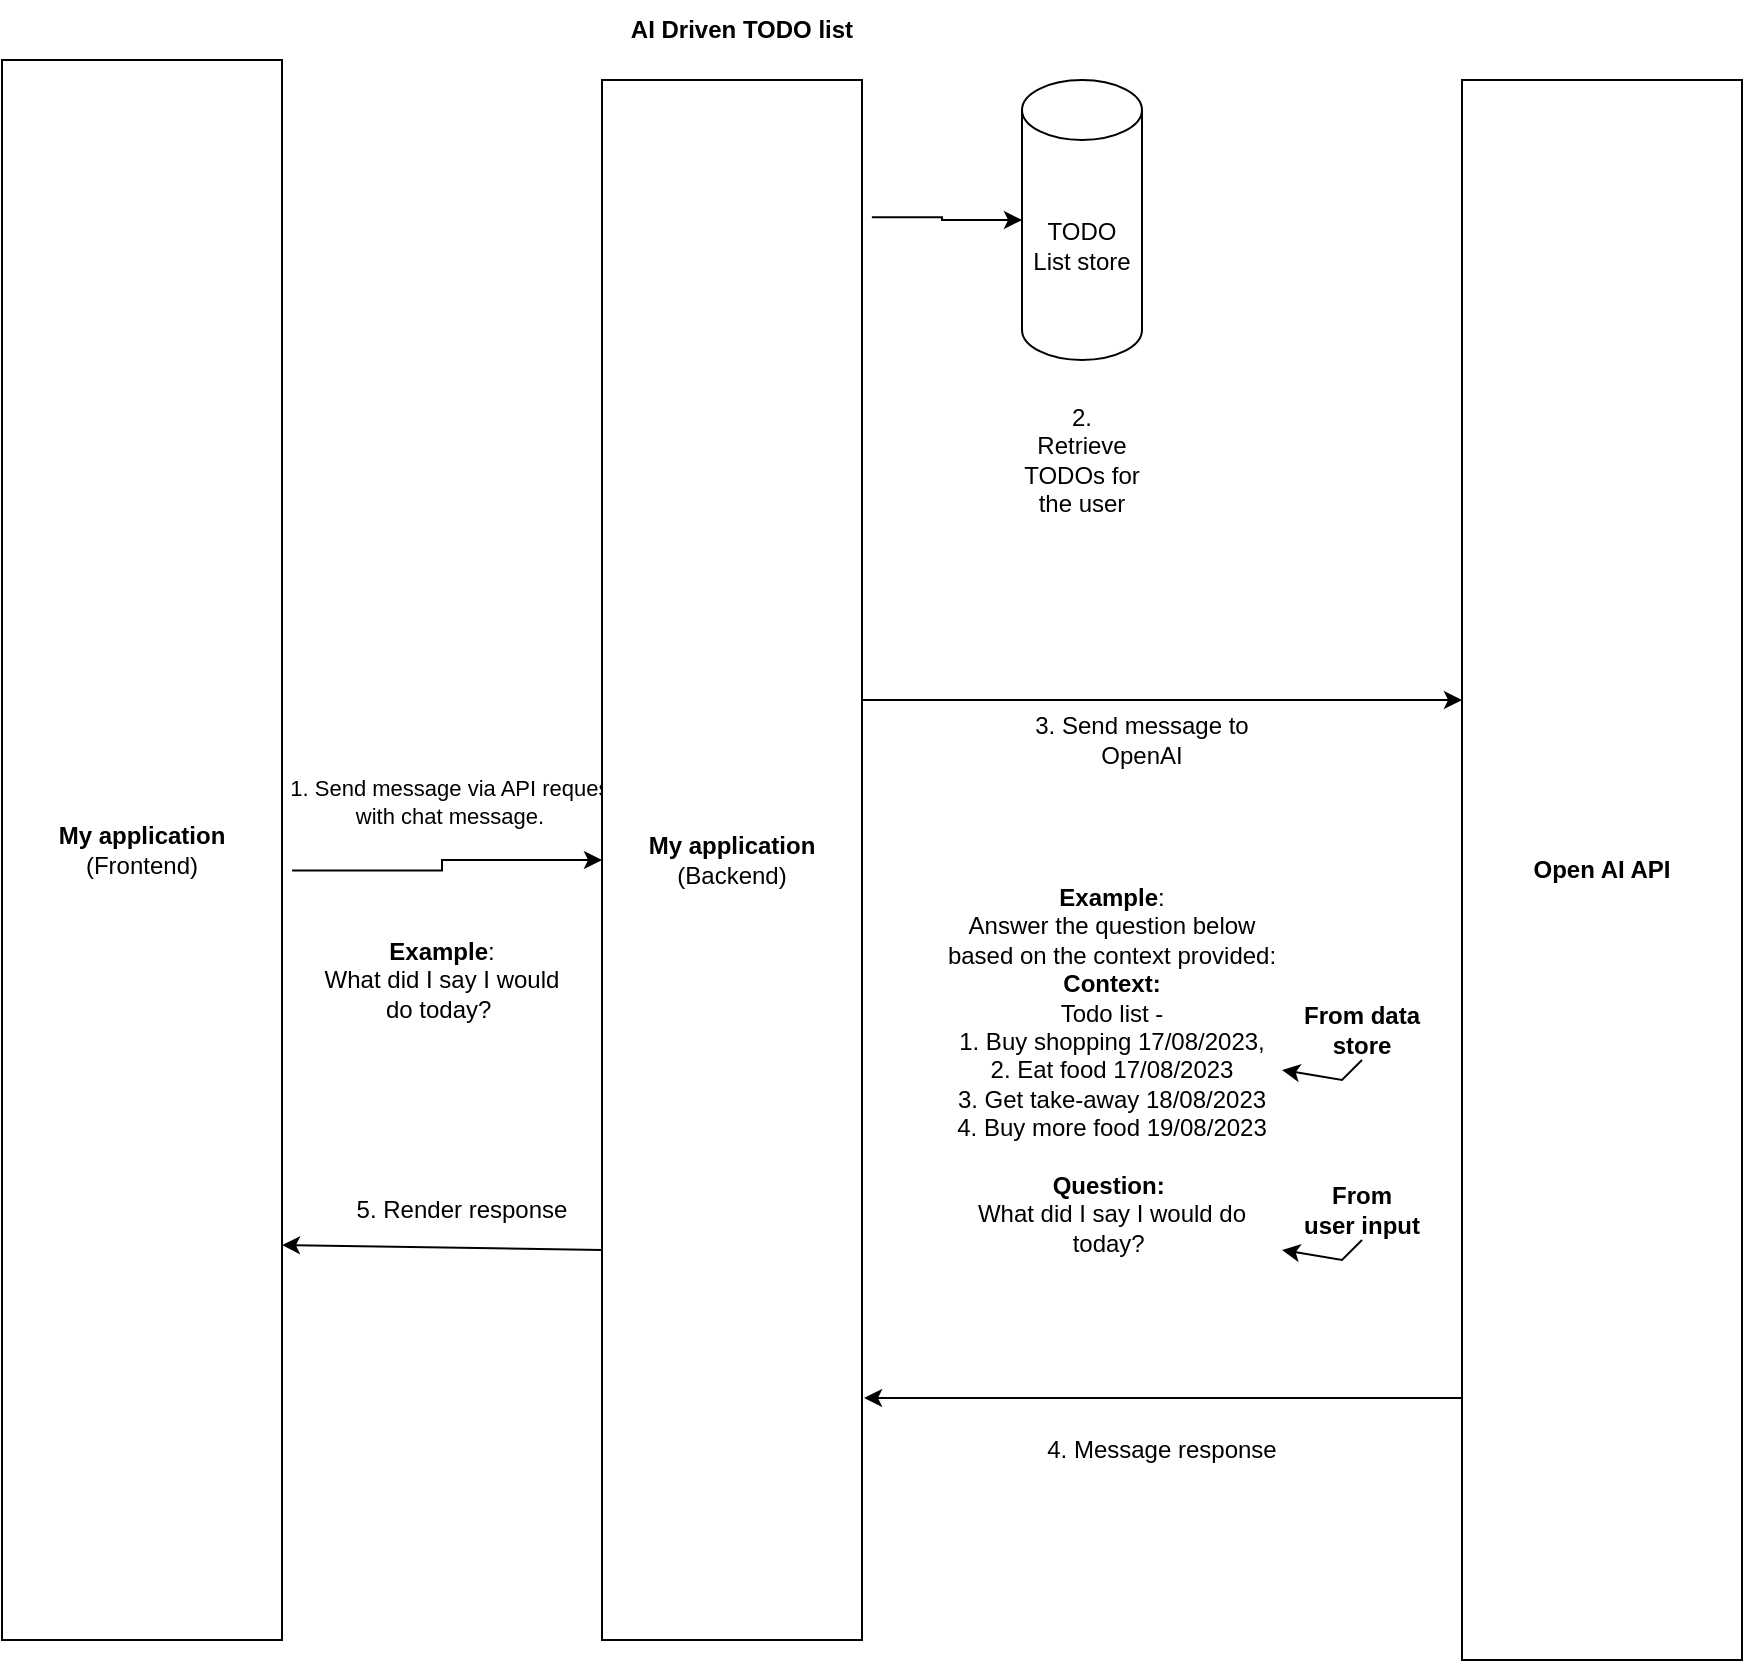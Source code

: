 <mxfile version="21.6.8" type="github">
  <diagram name="Page-1" id="fU11pbnmL1w5C1Ft-tHc">
    <mxGraphModel dx="1434" dy="715" grid="1" gridSize="10" guides="1" tooltips="1" connect="1" arrows="1" fold="1" page="1" pageScale="1" pageWidth="827" pageHeight="1169" math="0" shadow="0">
      <root>
        <mxCell id="0" />
        <mxCell id="1" parent="0" />
        <mxCell id="J_BUomCdHLCk9pwWWucI-4" style="edgeStyle=orthogonalEdgeStyle;rounded=0;orthogonalLoop=1;jettySize=auto;html=1;entryX=0;entryY=0.5;entryDx=0;entryDy=0;exitX=1.036;exitY=0.513;exitDx=0;exitDy=0;exitPerimeter=0;" edge="1" parent="1" source="J_BUomCdHLCk9pwWWucI-1" target="J_BUomCdHLCk9pwWWucI-2">
          <mxGeometry relative="1" as="geometry" />
        </mxCell>
        <mxCell id="J_BUomCdHLCk9pwWWucI-5" value="1. Send message via API request &lt;br&gt;with chat message.&amp;nbsp;" style="edgeLabel;html=1;align=center;verticalAlign=middle;resizable=0;points=[];" vertex="1" connectable="0" parent="J_BUomCdHLCk9pwWWucI-4">
          <mxGeometry x="-0.35" y="3" relative="1" as="geometry">
            <mxPoint x="28" y="-32" as="offset" />
          </mxGeometry>
        </mxCell>
        <mxCell id="J_BUomCdHLCk9pwWWucI-1" value="&lt;b&gt;My application &lt;/b&gt;&lt;br&gt;(Frontend)" style="rounded=0;whiteSpace=wrap;html=1;" vertex="1" parent="1">
          <mxGeometry x="30" y="40" width="140" height="790" as="geometry" />
        </mxCell>
        <mxCell id="J_BUomCdHLCk9pwWWucI-12" style="edgeStyle=orthogonalEdgeStyle;rounded=0;orthogonalLoop=1;jettySize=auto;html=1;entryX=0;entryY=0.5;entryDx=0;entryDy=0;entryPerimeter=0;exitX=1.038;exitY=0.088;exitDx=0;exitDy=0;exitPerimeter=0;" edge="1" parent="1" source="J_BUomCdHLCk9pwWWucI-2" target="J_BUomCdHLCk9pwWWucI-8">
          <mxGeometry relative="1" as="geometry" />
        </mxCell>
        <mxCell id="J_BUomCdHLCk9pwWWucI-14" style="edgeStyle=orthogonalEdgeStyle;rounded=0;orthogonalLoop=1;jettySize=auto;html=1;" edge="1" parent="1" source="J_BUomCdHLCk9pwWWucI-2" target="J_BUomCdHLCk9pwWWucI-3">
          <mxGeometry relative="1" as="geometry">
            <Array as="points">
              <mxPoint x="550" y="360" />
              <mxPoint x="550" y="360" />
            </Array>
          </mxGeometry>
        </mxCell>
        <mxCell id="J_BUomCdHLCk9pwWWucI-2" value="&lt;b&gt;My application &lt;/b&gt;&lt;br&gt;(Backend)" style="rounded=0;whiteSpace=wrap;html=1;" vertex="1" parent="1">
          <mxGeometry x="330" y="50" width="130" height="780" as="geometry" />
        </mxCell>
        <mxCell id="J_BUomCdHLCk9pwWWucI-3" value="&lt;b&gt;Open AI API&lt;/b&gt;" style="rounded=0;whiteSpace=wrap;html=1;" vertex="1" parent="1">
          <mxGeometry x="760" y="50" width="140" height="790" as="geometry" />
        </mxCell>
        <mxCell id="J_BUomCdHLCk9pwWWucI-6" value="&lt;b&gt;Example&lt;/b&gt;:&lt;br&gt;What did I say I would do today?&amp;nbsp;" style="text;html=1;strokeColor=none;fillColor=none;align=center;verticalAlign=middle;whiteSpace=wrap;rounded=0;" vertex="1" parent="1">
          <mxGeometry x="190" y="440" width="120" height="120" as="geometry" />
        </mxCell>
        <mxCell id="J_BUomCdHLCk9pwWWucI-7" value="&lt;b&gt;AI Driven TODO list&lt;/b&gt;" style="text;html=1;strokeColor=none;fillColor=none;align=center;verticalAlign=middle;whiteSpace=wrap;rounded=0;" vertex="1" parent="1">
          <mxGeometry x="280" y="10" width="240" height="30" as="geometry" />
        </mxCell>
        <mxCell id="J_BUomCdHLCk9pwWWucI-8" value="TODO &lt;br&gt;List store" style="shape=cylinder3;whiteSpace=wrap;html=1;boundedLbl=1;backgroundOutline=1;size=15;" vertex="1" parent="1">
          <mxGeometry x="540" y="50" width="60" height="140" as="geometry" />
        </mxCell>
        <mxCell id="J_BUomCdHLCk9pwWWucI-13" value="2. Retrieve TODOs for the user" style="text;html=1;strokeColor=none;fillColor=none;align=center;verticalAlign=middle;whiteSpace=wrap;rounded=0;" vertex="1" parent="1">
          <mxGeometry x="540" y="200" width="60" height="80" as="geometry" />
        </mxCell>
        <mxCell id="J_BUomCdHLCk9pwWWucI-15" value="3. Send message to OpenAI" style="text;html=1;strokeColor=none;fillColor=none;align=center;verticalAlign=middle;whiteSpace=wrap;rounded=0;" vertex="1" parent="1">
          <mxGeometry x="540" y="365" width="120" height="30" as="geometry" />
        </mxCell>
        <mxCell id="J_BUomCdHLCk9pwWWucI-17" value="&lt;b&gt;Example&lt;/b&gt;:&lt;br&gt;Answer the question below based on the context provided:&lt;br&gt;&lt;b&gt;Context:&lt;br&gt;&lt;/b&gt;Todo list - &lt;br&gt;1. Buy shopping 17/08/2023, &lt;br&gt;2. Eat food 17/08/2023&lt;br&gt;3. Get take-away 18/08/2023&lt;br&gt;4. Buy more food 19/08/2023&lt;br&gt;&lt;br&gt;&lt;b&gt;Question:&lt;/b&gt;&amp;nbsp;&lt;br&gt;What did I say I would do today?&amp;nbsp;" style="text;html=1;strokeColor=none;fillColor=none;align=center;verticalAlign=middle;whiteSpace=wrap;rounded=0;" vertex="1" parent="1">
          <mxGeometry x="500" y="440" width="170" height="210" as="geometry" />
        </mxCell>
        <mxCell id="J_BUomCdHLCk9pwWWucI-18" value="" style="endArrow=classic;html=1;rounded=0;entryX=1;entryY=0.5;entryDx=0;entryDy=0;exitX=0.5;exitY=1;exitDx=0;exitDy=0;" edge="1" parent="1" source="J_BUomCdHLCk9pwWWucI-19" target="J_BUomCdHLCk9pwWWucI-17">
          <mxGeometry width="50" height="50" relative="1" as="geometry">
            <mxPoint x="710" y="550" as="sourcePoint" />
            <mxPoint x="720" y="560" as="targetPoint" />
            <Array as="points">
              <mxPoint x="700" y="550" />
            </Array>
          </mxGeometry>
        </mxCell>
        <mxCell id="J_BUomCdHLCk9pwWWucI-19" value="&lt;b&gt;From data store&lt;/b&gt;" style="text;html=1;strokeColor=none;fillColor=none;align=center;verticalAlign=middle;whiteSpace=wrap;rounded=0;" vertex="1" parent="1">
          <mxGeometry x="680" y="510" width="60" height="30" as="geometry" />
        </mxCell>
        <mxCell id="J_BUomCdHLCk9pwWWucI-20" value="" style="endArrow=classic;html=1;rounded=0;entryX=1;entryY=0.5;entryDx=0;entryDy=0;exitX=0.5;exitY=1;exitDx=0;exitDy=0;" edge="1" parent="1" source="J_BUomCdHLCk9pwWWucI-21">
          <mxGeometry width="50" height="50" relative="1" as="geometry">
            <mxPoint x="710" y="640" as="sourcePoint" />
            <mxPoint x="670" y="635" as="targetPoint" />
            <Array as="points">
              <mxPoint x="700" y="640" />
            </Array>
          </mxGeometry>
        </mxCell>
        <mxCell id="J_BUomCdHLCk9pwWWucI-21" value="&lt;b&gt;From user input&lt;/b&gt;" style="text;html=1;strokeColor=none;fillColor=none;align=center;verticalAlign=middle;whiteSpace=wrap;rounded=0;" vertex="1" parent="1">
          <mxGeometry x="680" y="600" width="60" height="30" as="geometry" />
        </mxCell>
        <mxCell id="J_BUomCdHLCk9pwWWucI-22" style="edgeStyle=orthogonalEdgeStyle;rounded=0;orthogonalLoop=1;jettySize=auto;html=1;exitX=0;exitY=0.823;exitDx=0;exitDy=0;exitPerimeter=0;entryX=1.008;entryY=0.885;entryDx=0;entryDy=0;entryPerimeter=0;" edge="1" parent="1">
          <mxGeometry relative="1" as="geometry">
            <mxPoint x="760" y="660.0" as="sourcePoint" />
            <mxPoint x="461.04" y="708.98" as="targetPoint" />
            <Array as="points">
              <mxPoint x="760" y="708.83" />
            </Array>
          </mxGeometry>
        </mxCell>
        <mxCell id="J_BUomCdHLCk9pwWWucI-23" value="4. Message response" style="text;html=1;strokeColor=none;fillColor=none;align=center;verticalAlign=middle;whiteSpace=wrap;rounded=0;" vertex="1" parent="1">
          <mxGeometry x="550" y="720" width="120" height="30" as="geometry" />
        </mxCell>
        <mxCell id="J_BUomCdHLCk9pwWWucI-25" value="5. Render response" style="text;html=1;strokeColor=none;fillColor=none;align=center;verticalAlign=middle;whiteSpace=wrap;rounded=0;" vertex="1" parent="1">
          <mxGeometry x="200" y="600" width="120" height="30" as="geometry" />
        </mxCell>
        <mxCell id="J_BUomCdHLCk9pwWWucI-26" value="" style="endArrow=classic;html=1;rounded=0;exitX=0;exitY=0.75;exitDx=0;exitDy=0;entryX=1;entryY=0.75;entryDx=0;entryDy=0;" edge="1" parent="1" source="J_BUomCdHLCk9pwWWucI-2" target="J_BUomCdHLCk9pwWWucI-1">
          <mxGeometry width="50" height="50" relative="1" as="geometry">
            <mxPoint x="230" y="680" as="sourcePoint" />
            <mxPoint x="280" y="630" as="targetPoint" />
          </mxGeometry>
        </mxCell>
      </root>
    </mxGraphModel>
  </diagram>
</mxfile>
